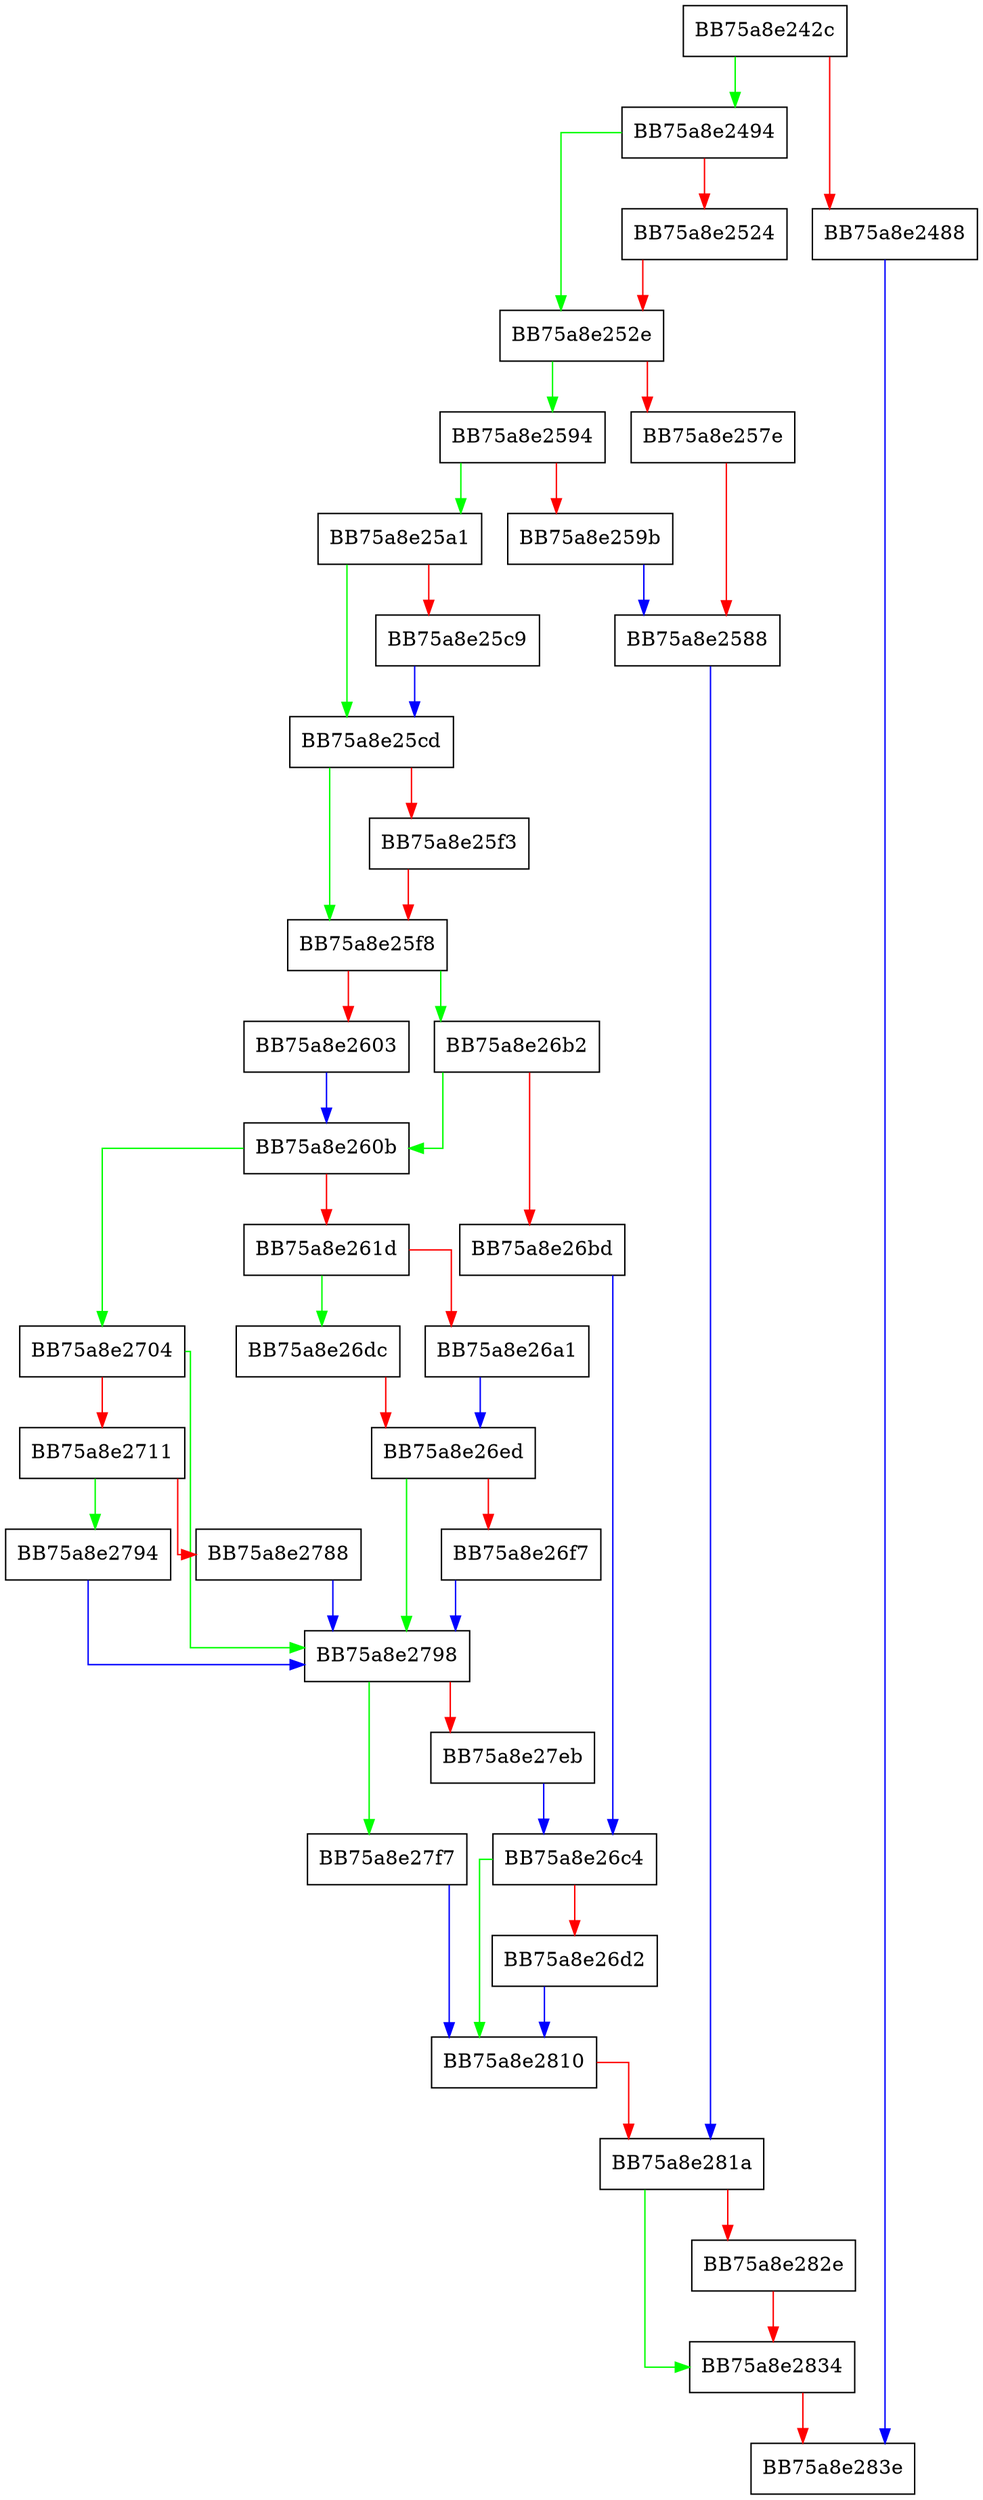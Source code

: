 digraph _make_processed_multi_pt_event {
  node [shape="box"];
  graph [splines=ortho];
  BB75a8e242c -> BB75a8e2494 [color="green"];
  BB75a8e242c -> BB75a8e2488 [color="red"];
  BB75a8e2488 -> BB75a8e283e [color="blue"];
  BB75a8e2494 -> BB75a8e252e [color="green"];
  BB75a8e2494 -> BB75a8e2524 [color="red"];
  BB75a8e2524 -> BB75a8e252e [color="red"];
  BB75a8e252e -> BB75a8e2594 [color="green"];
  BB75a8e252e -> BB75a8e257e [color="red"];
  BB75a8e257e -> BB75a8e2588 [color="red"];
  BB75a8e2588 -> BB75a8e281a [color="blue"];
  BB75a8e2594 -> BB75a8e25a1 [color="green"];
  BB75a8e2594 -> BB75a8e259b [color="red"];
  BB75a8e259b -> BB75a8e2588 [color="blue"];
  BB75a8e25a1 -> BB75a8e25cd [color="green"];
  BB75a8e25a1 -> BB75a8e25c9 [color="red"];
  BB75a8e25c9 -> BB75a8e25cd [color="blue"];
  BB75a8e25cd -> BB75a8e25f8 [color="green"];
  BB75a8e25cd -> BB75a8e25f3 [color="red"];
  BB75a8e25f3 -> BB75a8e25f8 [color="red"];
  BB75a8e25f8 -> BB75a8e26b2 [color="green"];
  BB75a8e25f8 -> BB75a8e2603 [color="red"];
  BB75a8e2603 -> BB75a8e260b [color="blue"];
  BB75a8e260b -> BB75a8e2704 [color="green"];
  BB75a8e260b -> BB75a8e261d [color="red"];
  BB75a8e261d -> BB75a8e26dc [color="green"];
  BB75a8e261d -> BB75a8e26a1 [color="red"];
  BB75a8e26a1 -> BB75a8e26ed [color="blue"];
  BB75a8e26b2 -> BB75a8e260b [color="green"];
  BB75a8e26b2 -> BB75a8e26bd [color="red"];
  BB75a8e26bd -> BB75a8e26c4 [color="blue"];
  BB75a8e26c4 -> BB75a8e2810 [color="green"];
  BB75a8e26c4 -> BB75a8e26d2 [color="red"];
  BB75a8e26d2 -> BB75a8e2810 [color="blue"];
  BB75a8e26dc -> BB75a8e26ed [color="red"];
  BB75a8e26ed -> BB75a8e2798 [color="green"];
  BB75a8e26ed -> BB75a8e26f7 [color="red"];
  BB75a8e26f7 -> BB75a8e2798 [color="blue"];
  BB75a8e2704 -> BB75a8e2798 [color="green"];
  BB75a8e2704 -> BB75a8e2711 [color="red"];
  BB75a8e2711 -> BB75a8e2794 [color="green"];
  BB75a8e2711 -> BB75a8e2788 [color="red"];
  BB75a8e2788 -> BB75a8e2798 [color="blue"];
  BB75a8e2794 -> BB75a8e2798 [color="blue"];
  BB75a8e2798 -> BB75a8e27f7 [color="green"];
  BB75a8e2798 -> BB75a8e27eb [color="red"];
  BB75a8e27eb -> BB75a8e26c4 [color="blue"];
  BB75a8e27f7 -> BB75a8e2810 [color="blue"];
  BB75a8e2810 -> BB75a8e281a [color="red"];
  BB75a8e281a -> BB75a8e2834 [color="green"];
  BB75a8e281a -> BB75a8e282e [color="red"];
  BB75a8e282e -> BB75a8e2834 [color="red"];
  BB75a8e2834 -> BB75a8e283e [color="red"];
}